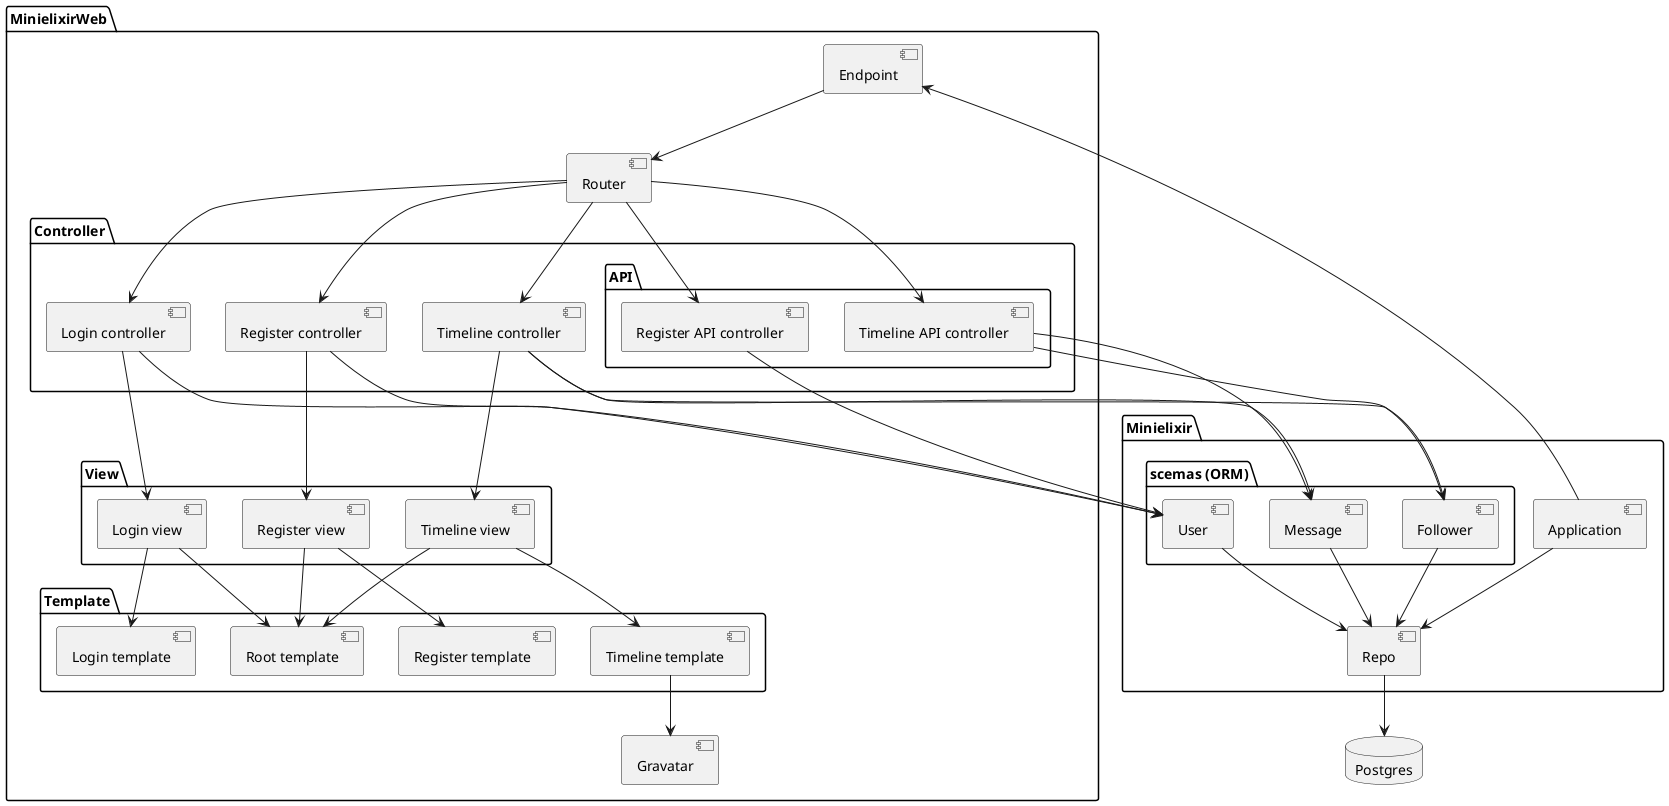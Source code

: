 @startuml
package "Minielixir" {
  [Repo]
  [Application]
  package "scemas (ORM)" {
    [Message]
    [User]
    [Follower]
  }
}

package "MinielixirWeb" {
  package "Controller" {
    package "API" {
      [Register API controller]
      [Timeline API controller]
    }
    [Login controller]
    [Timeline controller]
    [Register controller]
  }
  package "View" {
    [Register view]
    [Timeline view]
    [Login view]
  }
  package "Template" {
    [Register template]
    [Timeline template]
    [Login template]
    [Root template]
  }
  [Router]
  [Endpoint]
  [Gravatar]
}

database "Postgres" {
}


[Endpoint] --> [Router]
[Router] --> [Login controller]
[Router] --> [Register API controller]
[Router] --> [Timeline API controller]
[Router] --> [Timeline controller]
[Router] --> [Register controller]

[Register controller] --> [Register view]
[Timeline controller] --> [Timeline view]
[Login controller] --> [Login view]
[Timeline template] --> [Gravatar]
[Message] --> [Repo]
[User] --> [Repo]
[Follower] --> [Repo]
[Register controller] --> [User]
[Register API controller] --> [User]
[Timeline controller] --> [Message]
[Timeline controller] --> [Follower]
[Login controller] --> [User]
[Timeline API controller] --> [Message]
[Timeline API controller] --> [Follower]

[Register view] --> [Register template]
[Register view] --> [Root template]
[Login view] --> [Login template]
[Login view] --> [Root template]
[Timeline view] --> [Timeline template]
[Timeline view] --> [Root template]

[Repo] --> Postgres
[Application] --> [Endpoint]
[Application] --> [Repo]


@enduml
